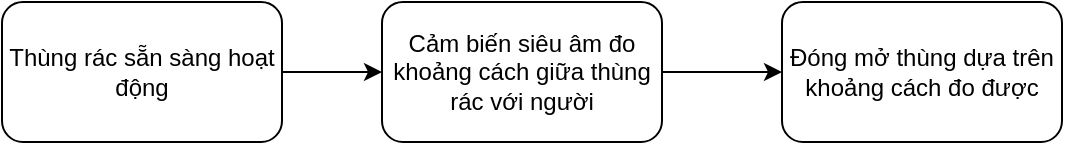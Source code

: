 <mxfile version="21.3.4" type="device">
  <diagram name="Page-1" id="ux58GIc_C3kHTVolcPtJ">
    <mxGraphModel dx="1006" dy="485" grid="1" gridSize="10" guides="1" tooltips="1" connect="1" arrows="1" fold="1" page="1" pageScale="1" pageWidth="827" pageHeight="1169" math="0" shadow="0">
      <root>
        <mxCell id="0" />
        <mxCell id="1" parent="0" />
        <mxCell id="8yZegWZCYRQNalD7h6CF-3" value="" style="edgeStyle=orthogonalEdgeStyle;rounded=0;orthogonalLoop=1;jettySize=auto;html=1;" edge="1" parent="1" source="8yZegWZCYRQNalD7h6CF-1" target="8yZegWZCYRQNalD7h6CF-2">
          <mxGeometry relative="1" as="geometry" />
        </mxCell>
        <mxCell id="8yZegWZCYRQNalD7h6CF-1" value="Thùng rác sẵn sàng hoạt động" style="rounded=1;whiteSpace=wrap;html=1;" vertex="1" parent="1">
          <mxGeometry x="120" y="220" width="140" height="70" as="geometry" />
        </mxCell>
        <mxCell id="8yZegWZCYRQNalD7h6CF-5" value="" style="edgeStyle=orthogonalEdgeStyle;rounded=0;orthogonalLoop=1;jettySize=auto;html=1;" edge="1" parent="1" source="8yZegWZCYRQNalD7h6CF-2" target="8yZegWZCYRQNalD7h6CF-4">
          <mxGeometry relative="1" as="geometry" />
        </mxCell>
        <mxCell id="8yZegWZCYRQNalD7h6CF-2" value="Cảm biến siêu âm đo khoảng cách giữa thùng rác với người" style="rounded=1;whiteSpace=wrap;html=1;" vertex="1" parent="1">
          <mxGeometry x="310" y="220" width="140" height="70" as="geometry" />
        </mxCell>
        <mxCell id="8yZegWZCYRQNalD7h6CF-4" value="Đóng mở thùng dựa trên khoảng cách đo được" style="rounded=1;whiteSpace=wrap;html=1;" vertex="1" parent="1">
          <mxGeometry x="510" y="220" width="140" height="70" as="geometry" />
        </mxCell>
      </root>
    </mxGraphModel>
  </diagram>
</mxfile>

